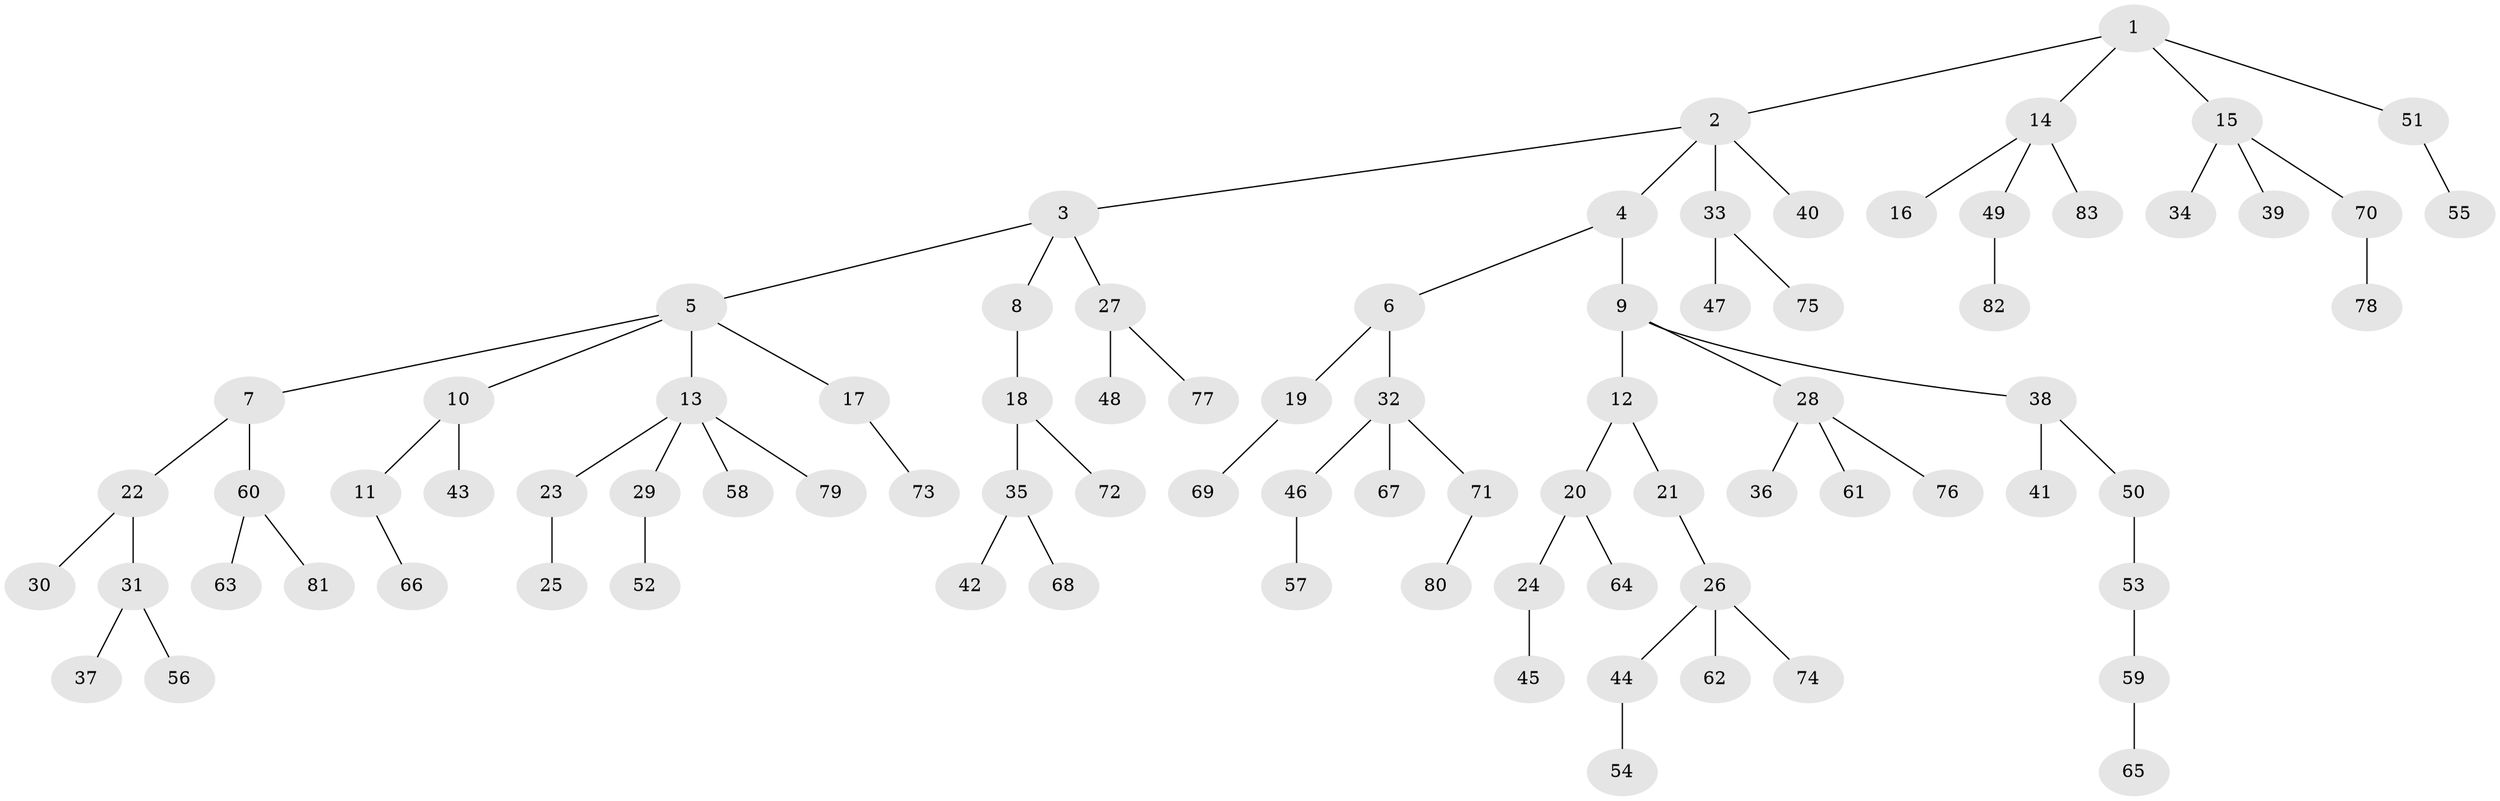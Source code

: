 // coarse degree distribution, {7: 0.017241379310344827, 4: 0.05172413793103448, 3: 0.1724137931034483, 5: 0.017241379310344827, 6: 0.017241379310344827, 2: 0.20689655172413793, 1: 0.5172413793103449}
// Generated by graph-tools (version 1.1) at 2025/19/03/04/25 18:19:11]
// undirected, 83 vertices, 82 edges
graph export_dot {
graph [start="1"]
  node [color=gray90,style=filled];
  1;
  2;
  3;
  4;
  5;
  6;
  7;
  8;
  9;
  10;
  11;
  12;
  13;
  14;
  15;
  16;
  17;
  18;
  19;
  20;
  21;
  22;
  23;
  24;
  25;
  26;
  27;
  28;
  29;
  30;
  31;
  32;
  33;
  34;
  35;
  36;
  37;
  38;
  39;
  40;
  41;
  42;
  43;
  44;
  45;
  46;
  47;
  48;
  49;
  50;
  51;
  52;
  53;
  54;
  55;
  56;
  57;
  58;
  59;
  60;
  61;
  62;
  63;
  64;
  65;
  66;
  67;
  68;
  69;
  70;
  71;
  72;
  73;
  74;
  75;
  76;
  77;
  78;
  79;
  80;
  81;
  82;
  83;
  1 -- 2;
  1 -- 14;
  1 -- 15;
  1 -- 51;
  2 -- 3;
  2 -- 4;
  2 -- 33;
  2 -- 40;
  3 -- 5;
  3 -- 8;
  3 -- 27;
  4 -- 6;
  4 -- 9;
  5 -- 7;
  5 -- 10;
  5 -- 13;
  5 -- 17;
  6 -- 19;
  6 -- 32;
  7 -- 22;
  7 -- 60;
  8 -- 18;
  9 -- 12;
  9 -- 28;
  9 -- 38;
  10 -- 11;
  10 -- 43;
  11 -- 66;
  12 -- 20;
  12 -- 21;
  13 -- 23;
  13 -- 29;
  13 -- 58;
  13 -- 79;
  14 -- 16;
  14 -- 49;
  14 -- 83;
  15 -- 34;
  15 -- 39;
  15 -- 70;
  17 -- 73;
  18 -- 35;
  18 -- 72;
  19 -- 69;
  20 -- 24;
  20 -- 64;
  21 -- 26;
  22 -- 30;
  22 -- 31;
  23 -- 25;
  24 -- 45;
  26 -- 44;
  26 -- 62;
  26 -- 74;
  27 -- 48;
  27 -- 77;
  28 -- 36;
  28 -- 61;
  28 -- 76;
  29 -- 52;
  31 -- 37;
  31 -- 56;
  32 -- 46;
  32 -- 67;
  32 -- 71;
  33 -- 47;
  33 -- 75;
  35 -- 42;
  35 -- 68;
  38 -- 41;
  38 -- 50;
  44 -- 54;
  46 -- 57;
  49 -- 82;
  50 -- 53;
  51 -- 55;
  53 -- 59;
  59 -- 65;
  60 -- 63;
  60 -- 81;
  70 -- 78;
  71 -- 80;
}
